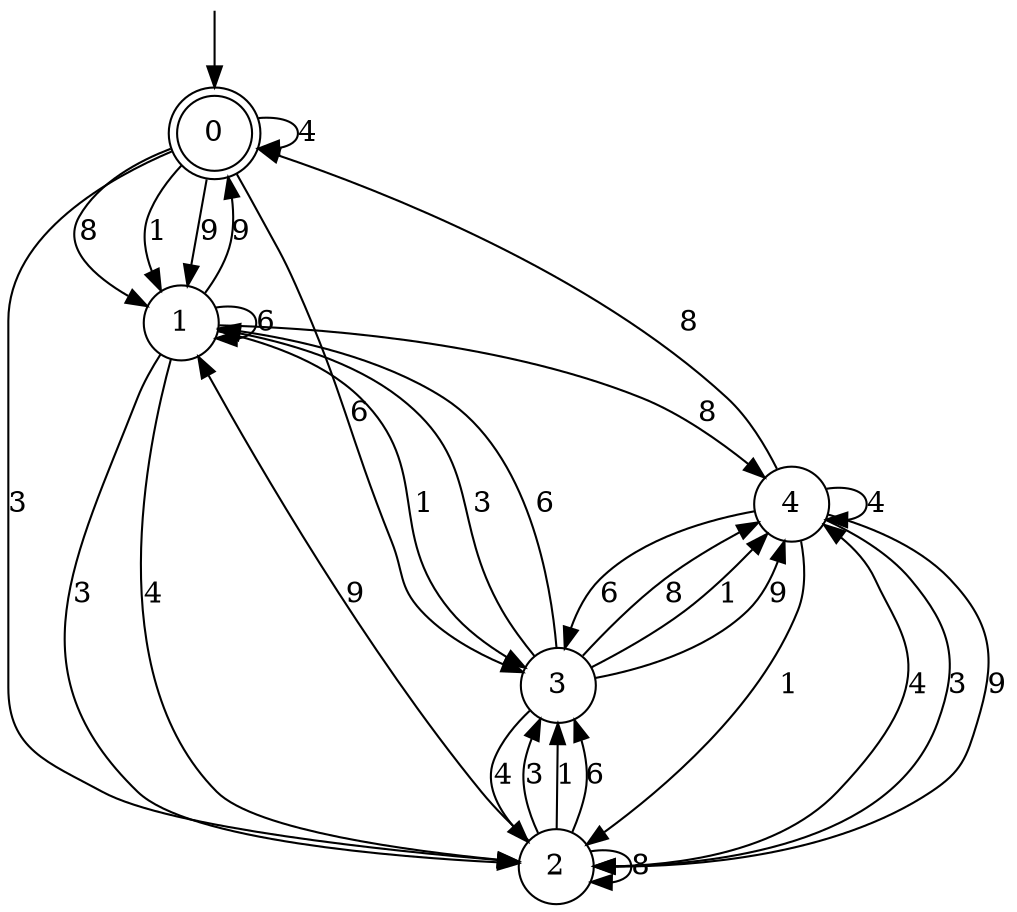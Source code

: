 digraph g {

	s0 [shape="doublecircle" label="0"];
	s1 [shape="circle" label="1"];
	s2 [shape="circle" label="2"];
	s3 [shape="circle" label="3"];
	s4 [shape="circle" label="4"];
	s0 -> s1 [label="8"];
	s0 -> s2 [label="3"];
	s0 -> s1 [label="1"];
	s0 -> s3 [label="6"];
	s0 -> s0 [label="4"];
	s0 -> s1 [label="9"];
	s1 -> s4 [label="8"];
	s1 -> s2 [label="3"];
	s1 -> s3 [label="1"];
	s1 -> s1 [label="6"];
	s1 -> s2 [label="4"];
	s1 -> s0 [label="9"];
	s2 -> s2 [label="8"];
	s2 -> s3 [label="3"];
	s2 -> s3 [label="1"];
	s2 -> s3 [label="6"];
	s2 -> s4 [label="4"];
	s2 -> s1 [label="9"];
	s3 -> s4 [label="8"];
	s3 -> s1 [label="3"];
	s3 -> s4 [label="1"];
	s3 -> s1 [label="6"];
	s3 -> s2 [label="4"];
	s3 -> s4 [label="9"];
	s4 -> s0 [label="8"];
	s4 -> s2 [label="3"];
	s4 -> s2 [label="1"];
	s4 -> s3 [label="6"];
	s4 -> s4 [label="4"];
	s4 -> s2 [label="9"];

__start0 [label="" shape="none" width="0" height="0"];
__start0 -> s0;

}
